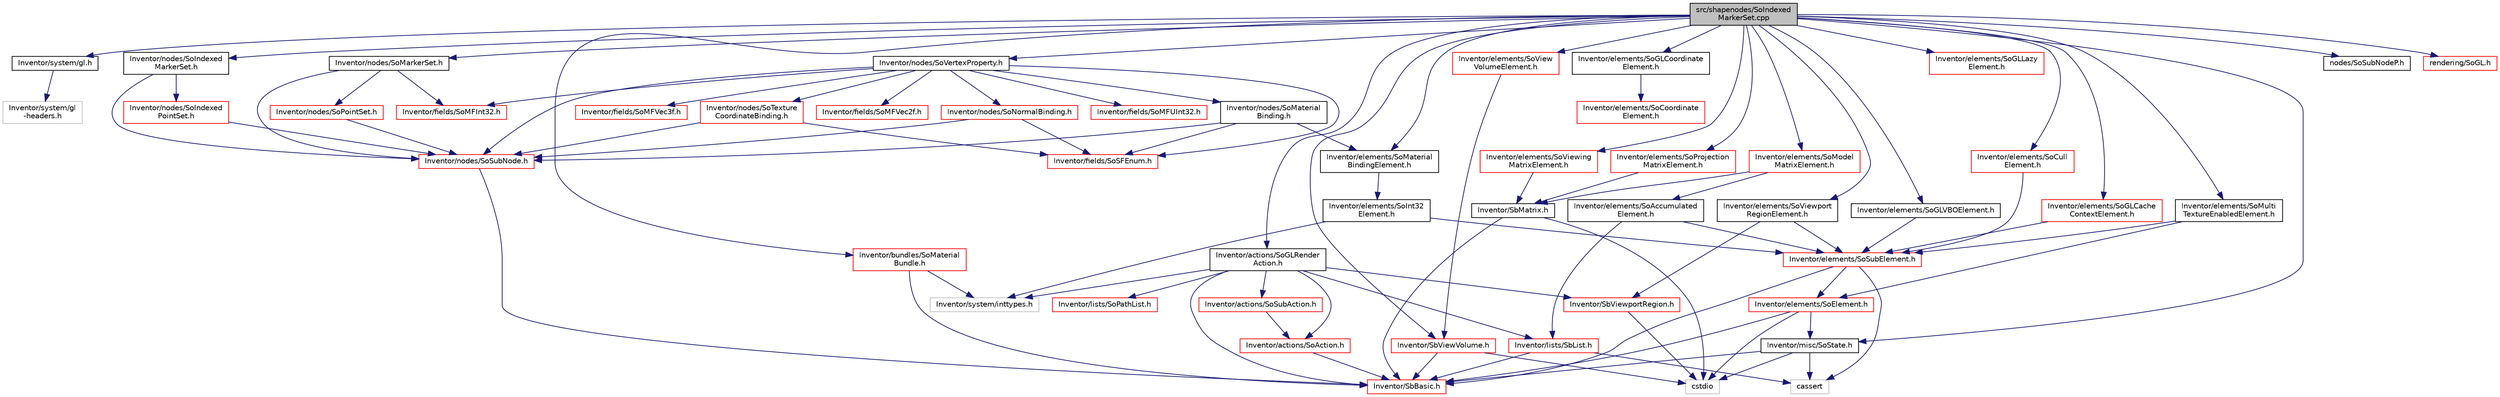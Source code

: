 digraph "src/shapenodes/SoIndexedMarkerSet.cpp"
{
 // LATEX_PDF_SIZE
  edge [fontname="Helvetica",fontsize="10",labelfontname="Helvetica",labelfontsize="10"];
  node [fontname="Helvetica",fontsize="10",shape=record];
  Node1 [label="src/shapenodes/SoIndexed\lMarkerSet.cpp",height=0.2,width=0.4,color="black", fillcolor="grey75", style="filled", fontcolor="black",tooltip=" "];
  Node1 -> Node2 [color="midnightblue",fontsize="10",style="solid",fontname="Helvetica"];
  Node2 [label="Inventor/nodes/SoIndexed\lMarkerSet.h",height=0.2,width=0.4,color="black", fillcolor="white", style="filled",URL="$SoIndexedMarkerSet_8h.html",tooltip=" "];
  Node2 -> Node3 [color="midnightblue",fontsize="10",style="solid",fontname="Helvetica"];
  Node3 [label="Inventor/nodes/SoSubNode.h",height=0.2,width=0.4,color="red", fillcolor="white", style="filled",URL="$SoSubNode_8h.html",tooltip=" "];
  Node3 -> Node5 [color="midnightblue",fontsize="10",style="solid",fontname="Helvetica"];
  Node5 [label="Inventor/SbBasic.h",height=0.2,width=0.4,color="red", fillcolor="white", style="filled",URL="$SbBasic_8h.html",tooltip=" "];
  Node2 -> Node41 [color="midnightblue",fontsize="10",style="solid",fontname="Helvetica"];
  Node41 [label="Inventor/nodes/SoIndexed\lPointSet.h",height=0.2,width=0.4,color="red", fillcolor="white", style="filled",URL="$SoIndexedPointSet_8h.html",tooltip=" "];
  Node41 -> Node3 [color="midnightblue",fontsize="10",style="solid",fontname="Helvetica"];
  Node1 -> Node47 [color="midnightblue",fontsize="10",style="solid",fontname="Helvetica"];
  Node47 [label="Inventor/misc/SoState.h",height=0.2,width=0.4,color="black", fillcolor="white", style="filled",URL="$SoState_8h.html",tooltip=" "];
  Node47 -> Node5 [color="midnightblue",fontsize="10",style="solid",fontname="Helvetica"];
  Node47 -> Node26 [color="midnightblue",fontsize="10",style="solid",fontname="Helvetica"];
  Node26 [label="cstdio",height=0.2,width=0.4,color="grey75", fillcolor="white", style="filled",tooltip=" "];
  Node47 -> Node18 [color="midnightblue",fontsize="10",style="solid",fontname="Helvetica"];
  Node18 [label="cassert",height=0.2,width=0.4,color="grey75", fillcolor="white", style="filled",tooltip=" "];
  Node1 -> Node83 [color="midnightblue",fontsize="10",style="solid",fontname="Helvetica"];
  Node83 [label="Inventor/actions/SoGLRender\lAction.h",height=0.2,width=0.4,color="black", fillcolor="white", style="filled",URL="$SoGLRenderAction_8h.html",tooltip=" "];
  Node83 -> Node84 [color="midnightblue",fontsize="10",style="solid",fontname="Helvetica"];
  Node84 [label="Inventor/actions/SoAction.h",height=0.2,width=0.4,color="red", fillcolor="white", style="filled",URL="$SoAction_8h.html",tooltip=" "];
  Node84 -> Node5 [color="midnightblue",fontsize="10",style="solid",fontname="Helvetica"];
  Node83 -> Node91 [color="midnightblue",fontsize="10",style="solid",fontname="Helvetica"];
  Node91 [label="Inventor/actions/SoSubAction.h",height=0.2,width=0.4,color="red", fillcolor="white", style="filled",URL="$SoSubAction_8h.html",tooltip=" "];
  Node91 -> Node84 [color="midnightblue",fontsize="10",style="solid",fontname="Helvetica"];
  Node83 -> Node5 [color="midnightblue",fontsize="10",style="solid",fontname="Helvetica"];
  Node83 -> Node92 [color="midnightblue",fontsize="10",style="solid",fontname="Helvetica"];
  Node92 [label="Inventor/SbViewportRegion.h",height=0.2,width=0.4,color="red", fillcolor="white", style="filled",URL="$SbViewportRegion_8h.html",tooltip=" "];
  Node92 -> Node26 [color="midnightblue",fontsize="10",style="solid",fontname="Helvetica"];
  Node83 -> Node52 [color="midnightblue",fontsize="10",style="solid",fontname="Helvetica"];
  Node52 [label="Inventor/system/inttypes.h",height=0.2,width=0.4,color="grey75", fillcolor="white", style="filled",tooltip=" "];
  Node83 -> Node38 [color="midnightblue",fontsize="10",style="solid",fontname="Helvetica"];
  Node38 [label="Inventor/lists/SoPathList.h",height=0.2,width=0.4,color="red", fillcolor="white", style="filled",URL="$SoPathList_8h.html",tooltip=" "];
  Node83 -> Node17 [color="midnightblue",fontsize="10",style="solid",fontname="Helvetica"];
  Node17 [label="Inventor/lists/SbList.h",height=0.2,width=0.4,color="red", fillcolor="white", style="filled",URL="$SbList_8h.html",tooltip=" "];
  Node17 -> Node18 [color="midnightblue",fontsize="10",style="solid",fontname="Helvetica"];
  Node17 -> Node5 [color="midnightblue",fontsize="10",style="solid",fontname="Helvetica"];
  Node1 -> Node93 [color="midnightblue",fontsize="10",style="solid",fontname="Helvetica"];
  Node93 [label="Inventor/system/gl.h",height=0.2,width=0.4,color="black", fillcolor="white", style="filled",URL="$system_2gl_8h.html",tooltip=" "];
  Node93 -> Node94 [color="midnightblue",fontsize="10",style="solid",fontname="Helvetica"];
  Node94 [label="Inventor/system/gl\l-headers.h",height=0.2,width=0.4,color="grey75", fillcolor="white", style="filled",tooltip=" "];
  Node1 -> Node70 [color="midnightblue",fontsize="10",style="solid",fontname="Helvetica"];
  Node70 [label="Inventor/nodes/SoVertexProperty.h",height=0.2,width=0.4,color="black", fillcolor="white", style="filled",URL="$SoVertexProperty_8h.html",tooltip=" "];
  Node70 -> Node3 [color="midnightblue",fontsize="10",style="solid",fontname="Helvetica"];
  Node70 -> Node71 [color="midnightblue",fontsize="10",style="solid",fontname="Helvetica"];
  Node71 [label="Inventor/fields/SoMFUInt32.h",height=0.2,width=0.4,color="red", fillcolor="white", style="filled",URL="$SoMFUInt32_8h.html",tooltip=" "];
  Node70 -> Node72 [color="midnightblue",fontsize="10",style="solid",fontname="Helvetica"];
  Node72 [label="Inventor/fields/SoMFVec3f.h",height=0.2,width=0.4,color="red", fillcolor="white", style="filled",URL="$SoMFVec3f_8h.html",tooltip=" "];
  Node70 -> Node73 [color="midnightblue",fontsize="10",style="solid",fontname="Helvetica"];
  Node73 [label="Inventor/fields/SoMFVec2f.h",height=0.2,width=0.4,color="red", fillcolor="white", style="filled",URL="$SoMFVec2f_8h.html",tooltip=" "];
  Node70 -> Node74 [color="midnightblue",fontsize="10",style="solid",fontname="Helvetica"];
  Node74 [label="Inventor/fields/SoSFEnum.h",height=0.2,width=0.4,color="red", fillcolor="white", style="filled",URL="$SoSFEnum_8h.html",tooltip=" "];
  Node70 -> Node75 [color="midnightblue",fontsize="10",style="solid",fontname="Helvetica"];
  Node75 [label="Inventor/fields/SoMFInt32.h",height=0.2,width=0.4,color="red", fillcolor="white", style="filled",URL="$SoMFInt32_8h.html",tooltip=" "];
  Node70 -> Node76 [color="midnightblue",fontsize="10",style="solid",fontname="Helvetica"];
  Node76 [label="Inventor/nodes/SoNormalBinding.h",height=0.2,width=0.4,color="red", fillcolor="white", style="filled",URL="$SoNormalBinding_8h.html",tooltip=" "];
  Node76 -> Node74 [color="midnightblue",fontsize="10",style="solid",fontname="Helvetica"];
  Node76 -> Node3 [color="midnightblue",fontsize="10",style="solid",fontname="Helvetica"];
  Node70 -> Node79 [color="midnightblue",fontsize="10",style="solid",fontname="Helvetica"];
  Node79 [label="Inventor/nodes/SoMaterial\lBinding.h",height=0.2,width=0.4,color="black", fillcolor="white", style="filled",URL="$SoMaterialBinding_8h.html",tooltip=" "];
  Node79 -> Node80 [color="midnightblue",fontsize="10",style="solid",fontname="Helvetica"];
  Node80 [label="Inventor/elements/SoMaterial\lBindingElement.h",height=0.2,width=0.4,color="black", fillcolor="white", style="filled",URL="$SoMaterialBindingElement_8h.html",tooltip=" "];
  Node80 -> Node78 [color="midnightblue",fontsize="10",style="solid",fontname="Helvetica"];
  Node78 [label="Inventor/elements/SoInt32\lElement.h",height=0.2,width=0.4,color="black", fillcolor="white", style="filled",URL="$SoInt32Element_8h.html",tooltip=" "];
  Node78 -> Node48 [color="midnightblue",fontsize="10",style="solid",fontname="Helvetica"];
  Node48 [label="Inventor/elements/SoSubElement.h",height=0.2,width=0.4,color="red", fillcolor="white", style="filled",URL="$SoSubElement_8h.html",tooltip=" "];
  Node48 -> Node5 [color="midnightblue",fontsize="10",style="solid",fontname="Helvetica"];
  Node48 -> Node18 [color="midnightblue",fontsize="10",style="solid",fontname="Helvetica"];
  Node48 -> Node46 [color="midnightblue",fontsize="10",style="solid",fontname="Helvetica"];
  Node46 [label="Inventor/elements/SoElement.h",height=0.2,width=0.4,color="red", fillcolor="white", style="filled",URL="$SoElement_8h.html",tooltip=" "];
  Node46 -> Node5 [color="midnightblue",fontsize="10",style="solid",fontname="Helvetica"];
  Node46 -> Node47 [color="midnightblue",fontsize="10",style="solid",fontname="Helvetica"];
  Node46 -> Node26 [color="midnightblue",fontsize="10",style="solid",fontname="Helvetica"];
  Node78 -> Node52 [color="midnightblue",fontsize="10",style="solid",fontname="Helvetica"];
  Node79 -> Node74 [color="midnightblue",fontsize="10",style="solid",fontname="Helvetica"];
  Node79 -> Node3 [color="midnightblue",fontsize="10",style="solid",fontname="Helvetica"];
  Node70 -> Node81 [color="midnightblue",fontsize="10",style="solid",fontname="Helvetica"];
  Node81 [label="Inventor/nodes/SoTexture\lCoordinateBinding.h",height=0.2,width=0.4,color="red", fillcolor="white", style="filled",URL="$SoTextureCoordinateBinding_8h.html",tooltip=" "];
  Node81 -> Node3 [color="midnightblue",fontsize="10",style="solid",fontname="Helvetica"];
  Node81 -> Node74 [color="midnightblue",fontsize="10",style="solid",fontname="Helvetica"];
  Node1 -> Node95 [color="midnightblue",fontsize="10",style="solid",fontname="Helvetica"];
  Node95 [label="Inventor/nodes/SoMarkerSet.h",height=0.2,width=0.4,color="black", fillcolor="white", style="filled",URL="$SoMarkerSet_8h.html",tooltip=" "];
  Node95 -> Node3 [color="midnightblue",fontsize="10",style="solid",fontname="Helvetica"];
  Node95 -> Node96 [color="midnightblue",fontsize="10",style="solid",fontname="Helvetica"];
  Node96 [label="Inventor/nodes/SoPointSet.h",height=0.2,width=0.4,color="red", fillcolor="white", style="filled",URL="$SoPointSet_8h.html",tooltip=" "];
  Node96 -> Node3 [color="midnightblue",fontsize="10",style="solid",fontname="Helvetica"];
  Node95 -> Node75 [color="midnightblue",fontsize="10",style="solid",fontname="Helvetica"];
  Node1 -> Node99 [color="midnightblue",fontsize="10",style="solid",fontname="Helvetica"];
  Node99 [label="Inventor/elements/SoGLCoordinate\lElement.h",height=0.2,width=0.4,color="black", fillcolor="white", style="filled",URL="$SoGLCoordinateElement_8h.html",tooltip=" "];
  Node99 -> Node100 [color="midnightblue",fontsize="10",style="solid",fontname="Helvetica"];
  Node100 [label="Inventor/elements/SoCoordinate\lElement.h",height=0.2,width=0.4,color="red", fillcolor="white", style="filled",URL="$SoCoordinateElement_8h.html",tooltip=" "];
  Node1 -> Node80 [color="midnightblue",fontsize="10",style="solid",fontname="Helvetica"];
  Node1 -> Node102 [color="midnightblue",fontsize="10",style="solid",fontname="Helvetica"];
  Node102 [label="Inventor/elements/SoMulti\lTextureEnabledElement.h",height=0.2,width=0.4,color="black", fillcolor="white", style="filled",URL="$SoMultiTextureEnabledElement_8h.html",tooltip=" "];
  Node102 -> Node46 [color="midnightblue",fontsize="10",style="solid",fontname="Helvetica"];
  Node102 -> Node48 [color="midnightblue",fontsize="10",style="solid",fontname="Helvetica"];
  Node1 -> Node103 [color="midnightblue",fontsize="10",style="solid",fontname="Helvetica"];
  Node103 [label="Inventor/elements/SoModel\lMatrixElement.h",height=0.2,width=0.4,color="red", fillcolor="white", style="filled",URL="$SoModelMatrixElement_8h.html",tooltip=" "];
  Node103 -> Node104 [color="midnightblue",fontsize="10",style="solid",fontname="Helvetica"];
  Node104 [label="Inventor/elements/SoAccumulated\lElement.h",height=0.2,width=0.4,color="black", fillcolor="white", style="filled",URL="$SoAccumulatedElement_8h.html",tooltip=" "];
  Node104 -> Node48 [color="midnightblue",fontsize="10",style="solid",fontname="Helvetica"];
  Node104 -> Node17 [color="midnightblue",fontsize="10",style="solid",fontname="Helvetica"];
  Node103 -> Node58 [color="midnightblue",fontsize="10",style="solid",fontname="Helvetica"];
  Node58 [label="Inventor/SbMatrix.h",height=0.2,width=0.4,color="black", fillcolor="white", style="filled",URL="$SbMatrix_8h.html",tooltip=" "];
  Node58 -> Node26 [color="midnightblue",fontsize="10",style="solid",fontname="Helvetica"];
  Node58 -> Node5 [color="midnightblue",fontsize="10",style="solid",fontname="Helvetica"];
  Node1 -> Node105 [color="midnightblue",fontsize="10",style="solid",fontname="Helvetica"];
  Node105 [label="Inventor/elements/SoView\lVolumeElement.h",height=0.2,width=0.4,color="red", fillcolor="white", style="filled",URL="$SoViewVolumeElement_8h.html",tooltip=" "];
  Node105 -> Node106 [color="midnightblue",fontsize="10",style="solid",fontname="Helvetica"];
  Node106 [label="Inventor/SbViewVolume.h",height=0.2,width=0.4,color="red", fillcolor="white", style="filled",URL="$SbViewVolume_8h.html",tooltip=" "];
  Node106 -> Node26 [color="midnightblue",fontsize="10",style="solid",fontname="Helvetica"];
  Node106 -> Node5 [color="midnightblue",fontsize="10",style="solid",fontname="Helvetica"];
  Node1 -> Node109 [color="midnightblue",fontsize="10",style="solid",fontname="Helvetica"];
  Node109 [label="Inventor/elements/SoViewport\lRegionElement.h",height=0.2,width=0.4,color="black", fillcolor="white", style="filled",URL="$SoViewportRegionElement_8h.html",tooltip=" "];
  Node109 -> Node48 [color="midnightblue",fontsize="10",style="solid",fontname="Helvetica"];
  Node109 -> Node92 [color="midnightblue",fontsize="10",style="solid",fontname="Helvetica"];
  Node1 -> Node110 [color="midnightblue",fontsize="10",style="solid",fontname="Helvetica"];
  Node110 [label="Inventor/elements/SoViewing\lMatrixElement.h",height=0.2,width=0.4,color="red", fillcolor="white", style="filled",URL="$SoViewingMatrixElement_8h.html",tooltip=" "];
  Node110 -> Node58 [color="midnightblue",fontsize="10",style="solid",fontname="Helvetica"];
  Node1 -> Node111 [color="midnightblue",fontsize="10",style="solid",fontname="Helvetica"];
  Node111 [label="Inventor/elements/SoProjection\lMatrixElement.h",height=0.2,width=0.4,color="red", fillcolor="white", style="filled",URL="$SoProjectionMatrixElement_8h.html",tooltip=" "];
  Node111 -> Node58 [color="midnightblue",fontsize="10",style="solid",fontname="Helvetica"];
  Node1 -> Node112 [color="midnightblue",fontsize="10",style="solid",fontname="Helvetica"];
  Node112 [label="Inventor/elements/SoGLLazy\lElement.h",height=0.2,width=0.4,color="red", fillcolor="white", style="filled",URL="$SoGLLazyElement_8h.html",tooltip=" "];
  Node1 -> Node116 [color="midnightblue",fontsize="10",style="solid",fontname="Helvetica"];
  Node116 [label="Inventor/elements/SoGLVBOElement.h",height=0.2,width=0.4,color="black", fillcolor="white", style="filled",URL="$SoGLVBOElement_8h.html",tooltip=" "];
  Node116 -> Node48 [color="midnightblue",fontsize="10",style="solid",fontname="Helvetica"];
  Node1 -> Node117 [color="midnightblue",fontsize="10",style="solid",fontname="Helvetica"];
  Node117 [label="Inventor/elements/SoCull\lElement.h",height=0.2,width=0.4,color="red", fillcolor="white", style="filled",URL="$SoCullElement_8h.html",tooltip=" "];
  Node117 -> Node48 [color="midnightblue",fontsize="10",style="solid",fontname="Helvetica"];
  Node1 -> Node119 [color="midnightblue",fontsize="10",style="solid",fontname="Helvetica"];
  Node119 [label="Inventor/elements/SoGLCache\lContextElement.h",height=0.2,width=0.4,color="red", fillcolor="white", style="filled",URL="$SoGLCacheContextElement_8h.html",tooltip=" "];
  Node119 -> Node48 [color="midnightblue",fontsize="10",style="solid",fontname="Helvetica"];
  Node1 -> Node121 [color="midnightblue",fontsize="10",style="solid",fontname="Helvetica"];
  Node121 [label="Inventor/bundles/SoMaterial\lBundle.h",height=0.2,width=0.4,color="red", fillcolor="white", style="filled",URL="$SoMaterialBundle_8h.html",tooltip=" "];
  Node121 -> Node5 [color="midnightblue",fontsize="10",style="solid",fontname="Helvetica"];
  Node121 -> Node52 [color="midnightblue",fontsize="10",style="solid",fontname="Helvetica"];
  Node1 -> Node106 [color="midnightblue",fontsize="10",style="solid",fontname="Helvetica"];
  Node1 -> Node123 [color="midnightblue",fontsize="10",style="solid",fontname="Helvetica"];
  Node123 [label="nodes/SoSubNodeP.h",height=0.2,width=0.4,color="black", fillcolor="white", style="filled",URL="$SoSubNodeP_8h.html",tooltip=" "];
  Node1 -> Node124 [color="midnightblue",fontsize="10",style="solid",fontname="Helvetica"];
  Node124 [label="rendering/SoGL.h",height=0.2,width=0.4,color="red", fillcolor="white", style="filled",URL="$SoGL_8h.html",tooltip=" "];
}
